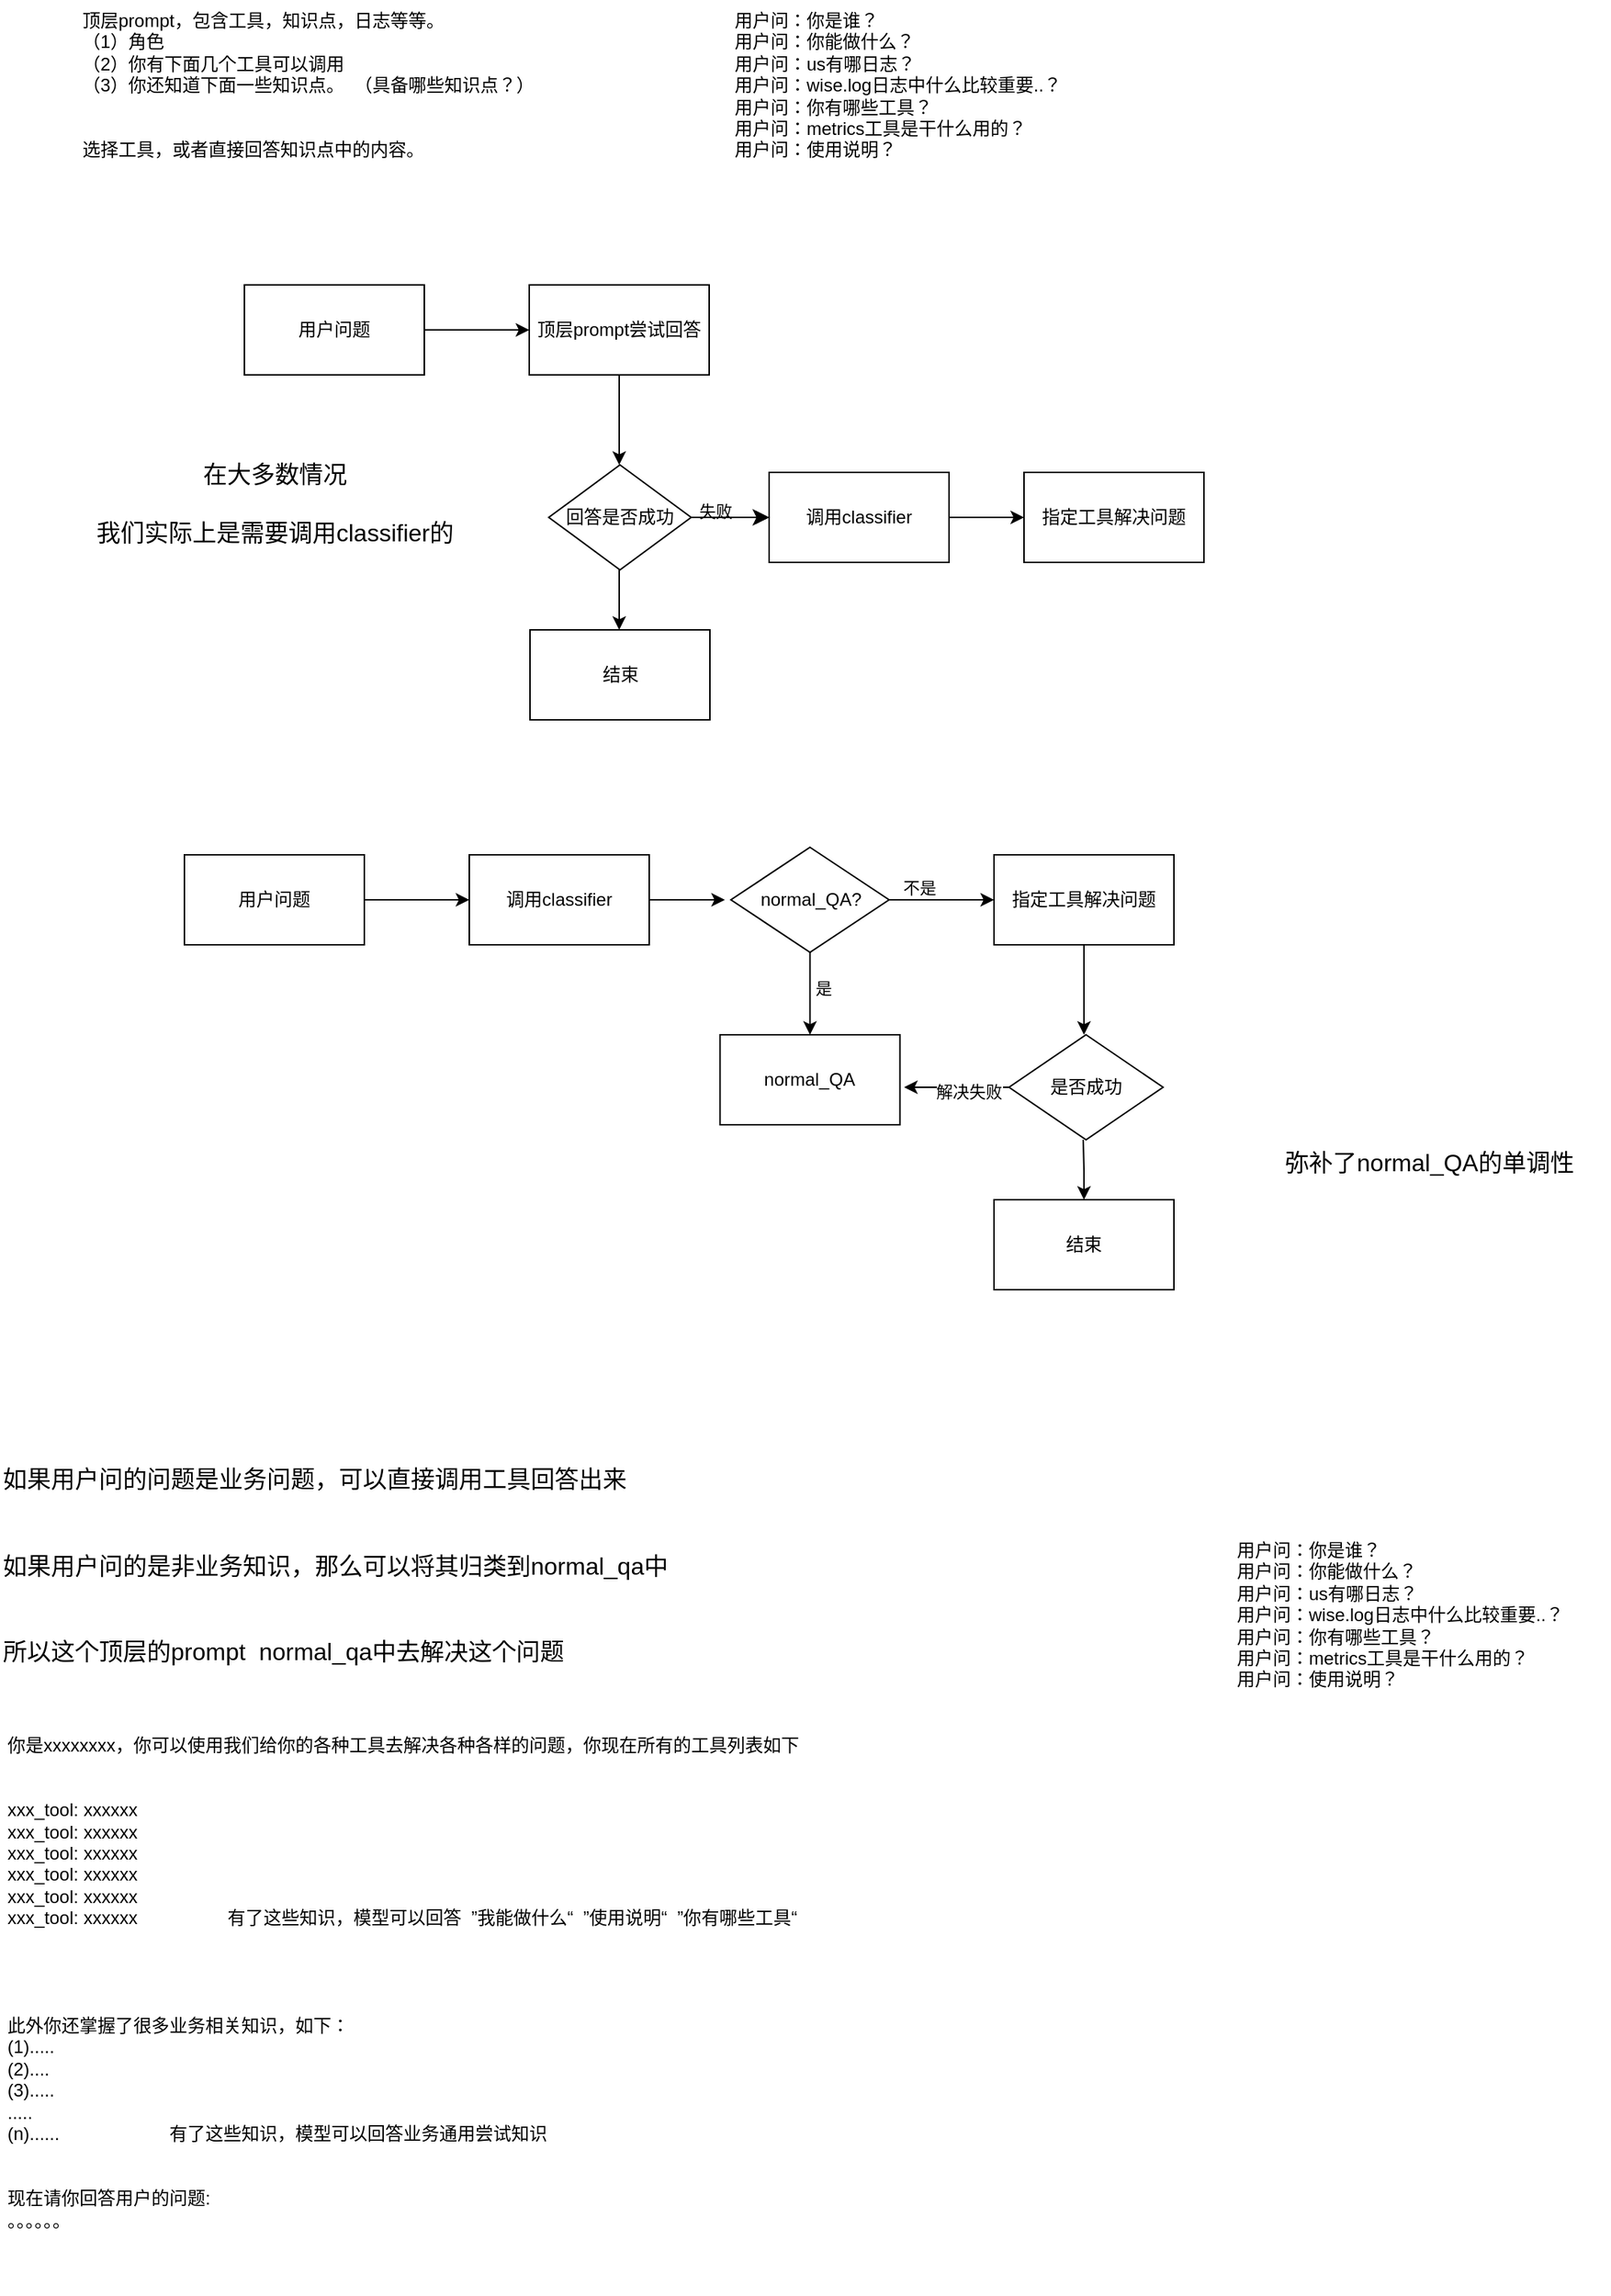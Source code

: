 <mxfile version="22.1.7" type="github">
  <diagram name="第 1 页" id="J4uYZf8pRWPRZiSCUUQ6">
    <mxGraphModel dx="4893" dy="5504" grid="1" gridSize="10" guides="1" tooltips="1" connect="1" arrows="1" fold="1" page="1" pageScale="1" pageWidth="3300" pageHeight="4681" math="0" shadow="0">
      <root>
        <mxCell id="0" />
        <mxCell id="1" parent="0" />
        <mxCell id="xapJVbtJsIF2dAJFyz2N-1" value="顶层prompt，包含工具，知识点，日志等等。&#xa;（1）角色&#xa;（2）你有下面几个工具可以调用&#xa;（3）你还知道下面一些知识点。  （具备哪些知识点？）&#xa;&#xa;&#xa;选择工具，或者直接回答知识点中的内容。" style="text;whiteSpace=wrap;" vertex="1" parent="1">
          <mxGeometry x="-630" y="-660" width="330" height="120" as="geometry" />
        </mxCell>
        <mxCell id="xapJVbtJsIF2dAJFyz2N-5" value="" style="edgeStyle=orthogonalEdgeStyle;rounded=0;orthogonalLoop=1;jettySize=auto;html=1;" edge="1" parent="1" source="xapJVbtJsIF2dAJFyz2N-2">
          <mxGeometry relative="1" as="geometry">
            <mxPoint x="-330" y="-440" as="targetPoint" />
          </mxGeometry>
        </mxCell>
        <mxCell id="xapJVbtJsIF2dAJFyz2N-2" value="用户问题" style="rounded=0;whiteSpace=wrap;html=1;" vertex="1" parent="1">
          <mxGeometry x="-520" y="-470" width="120" height="60" as="geometry" />
        </mxCell>
        <mxCell id="xapJVbtJsIF2dAJFyz2N-7" style="edgeStyle=orthogonalEdgeStyle;rounded=0;orthogonalLoop=1;jettySize=auto;html=1;" edge="1" parent="1">
          <mxGeometry relative="1" as="geometry">
            <mxPoint x="-270" y="-350" as="targetPoint" />
            <mxPoint x="-270" y="-410" as="sourcePoint" />
          </mxGeometry>
        </mxCell>
        <mxCell id="xapJVbtJsIF2dAJFyz2N-6" value="顶层prompt尝试回答" style="rounded=0;whiteSpace=wrap;html=1;" vertex="1" parent="1">
          <mxGeometry x="-330" y="-470" width="120" height="60" as="geometry" />
        </mxCell>
        <mxCell id="xapJVbtJsIF2dAJFyz2N-10" style="edgeStyle=orthogonalEdgeStyle;rounded=0;orthogonalLoop=1;jettySize=auto;html=1;" edge="1" parent="1" source="xapJVbtJsIF2dAJFyz2N-9">
          <mxGeometry relative="1" as="geometry">
            <mxPoint x="-270" y="-240" as="targetPoint" />
          </mxGeometry>
        </mxCell>
        <mxCell id="xapJVbtJsIF2dAJFyz2N-13" style="edgeStyle=orthogonalEdgeStyle;rounded=0;orthogonalLoop=1;jettySize=auto;html=1;exitX=1;exitY=0.5;exitDx=0;exitDy=0;" edge="1" parent="1" source="xapJVbtJsIF2dAJFyz2N-9">
          <mxGeometry relative="1" as="geometry">
            <mxPoint x="-170" y="-315" as="targetPoint" />
          </mxGeometry>
        </mxCell>
        <mxCell id="xapJVbtJsIF2dAJFyz2N-18" value="失败" style="edgeLabel;html=1;align=center;verticalAlign=middle;resizable=0;points=[];" vertex="1" connectable="0" parent="xapJVbtJsIF2dAJFyz2N-13">
          <mxGeometry x="-0.391" y="4" relative="1" as="geometry">
            <mxPoint as="offset" />
          </mxGeometry>
        </mxCell>
        <mxCell id="xapJVbtJsIF2dAJFyz2N-66" value="" style="edgeStyle=none;curved=1;rounded=0;orthogonalLoop=1;jettySize=auto;html=1;fontSize=12;startSize=8;endSize=8;" edge="1" parent="1" source="xapJVbtJsIF2dAJFyz2N-9" target="xapJVbtJsIF2dAJFyz2N-14">
          <mxGeometry relative="1" as="geometry" />
        </mxCell>
        <mxCell id="xapJVbtJsIF2dAJFyz2N-9" value="回答是否成功" style="rhombus;whiteSpace=wrap;html=1;" vertex="1" parent="1">
          <mxGeometry x="-317" y="-350" width="95" height="70" as="geometry" />
        </mxCell>
        <mxCell id="xapJVbtJsIF2dAJFyz2N-11" value="结束" style="rounded=0;whiteSpace=wrap;html=1;" vertex="1" parent="1">
          <mxGeometry x="-329.5" y="-240" width="120" height="60" as="geometry" />
        </mxCell>
        <mxCell id="xapJVbtJsIF2dAJFyz2N-16" style="edgeStyle=orthogonalEdgeStyle;rounded=0;orthogonalLoop=1;jettySize=auto;html=1;" edge="1" parent="1" source="xapJVbtJsIF2dAJFyz2N-14">
          <mxGeometry relative="1" as="geometry">
            <mxPoint y="-315" as="targetPoint" />
          </mxGeometry>
        </mxCell>
        <mxCell id="xapJVbtJsIF2dAJFyz2N-14" value="调用classifier" style="rounded=0;whiteSpace=wrap;html=1;" vertex="1" parent="1">
          <mxGeometry x="-170" y="-345" width="120" height="60" as="geometry" />
        </mxCell>
        <mxCell id="xapJVbtJsIF2dAJFyz2N-17" value="指定工具解决问题" style="rounded=0;whiteSpace=wrap;html=1;" vertex="1" parent="1">
          <mxGeometry y="-345" width="120" height="60" as="geometry" />
        </mxCell>
        <mxCell id="xapJVbtJsIF2dAJFyz2N-19" value="用户问：你是谁？&#xa;用户问：你能做什么？&#xa;用户问：us有哪日志？&#xa;用户问：wise.log日志中什么比较重要..？&#xa;用户问：你有哪些工具？&#xa;用户问：metrics工具是干什么用的？&#xa;用户问：使用说明？" style="text;whiteSpace=wrap;" vertex="1" parent="1">
          <mxGeometry x="-195.5" y="-660" width="250" height="120" as="geometry" />
        </mxCell>
        <mxCell id="xapJVbtJsIF2dAJFyz2N-21" value="" style="edgeStyle=orthogonalEdgeStyle;rounded=0;orthogonalLoop=1;jettySize=auto;html=1;" edge="1" parent="1" source="xapJVbtJsIF2dAJFyz2N-22">
          <mxGeometry relative="1" as="geometry">
            <mxPoint x="-370" y="-60" as="targetPoint" />
          </mxGeometry>
        </mxCell>
        <mxCell id="xapJVbtJsIF2dAJFyz2N-22" value="用户问题" style="rounded=0;whiteSpace=wrap;html=1;" vertex="1" parent="1">
          <mxGeometry x="-560" y="-90" width="120" height="60" as="geometry" />
        </mxCell>
        <mxCell id="xapJVbtJsIF2dAJFyz2N-24" value="调用classifier" style="rounded=0;whiteSpace=wrap;html=1;" vertex="1" parent="1">
          <mxGeometry x="-370" y="-90" width="120" height="60" as="geometry" />
        </mxCell>
        <mxCell id="xapJVbtJsIF2dAJFyz2N-31" style="edgeStyle=orthogonalEdgeStyle;rounded=0;orthogonalLoop=1;jettySize=auto;html=1;" edge="1" parent="1">
          <mxGeometry relative="1" as="geometry">
            <mxPoint x="-199.5" y="-60" as="targetPoint" />
            <mxPoint x="-249.5" y="-60" as="sourcePoint" />
          </mxGeometry>
        </mxCell>
        <mxCell id="xapJVbtJsIF2dAJFyz2N-32" value="normal_QA" style="rounded=0;whiteSpace=wrap;html=1;" vertex="1" parent="1">
          <mxGeometry x="-202.75" y="30" width="120" height="60" as="geometry" />
        </mxCell>
        <mxCell id="xapJVbtJsIF2dAJFyz2N-52" style="edgeStyle=orthogonalEdgeStyle;rounded=0;orthogonalLoop=1;jettySize=auto;html=1;" edge="1" parent="1" source="xapJVbtJsIF2dAJFyz2N-33">
          <mxGeometry relative="1" as="geometry">
            <mxPoint x="40" y="30" as="targetPoint" />
          </mxGeometry>
        </mxCell>
        <mxCell id="xapJVbtJsIF2dAJFyz2N-33" value="指定工具解决问题" style="rounded=0;whiteSpace=wrap;html=1;" vertex="1" parent="1">
          <mxGeometry x="-20" y="-90" width="120" height="60" as="geometry" />
        </mxCell>
        <mxCell id="xapJVbtJsIF2dAJFyz2N-35" style="edgeStyle=orthogonalEdgeStyle;rounded=0;orthogonalLoop=1;jettySize=auto;html=1;" edge="1" parent="1" source="xapJVbtJsIF2dAJFyz2N-34">
          <mxGeometry relative="1" as="geometry">
            <mxPoint x="-20" y="-60" as="targetPoint" />
          </mxGeometry>
        </mxCell>
        <mxCell id="xapJVbtJsIF2dAJFyz2N-37" value="不是" style="edgeLabel;html=1;align=center;verticalAlign=middle;resizable=0;points=[];" vertex="1" connectable="0" parent="xapJVbtJsIF2dAJFyz2N-35">
          <mxGeometry x="-0.433" y="8" relative="1" as="geometry">
            <mxPoint as="offset" />
          </mxGeometry>
        </mxCell>
        <mxCell id="xapJVbtJsIF2dAJFyz2N-36" style="edgeStyle=orthogonalEdgeStyle;rounded=0;orthogonalLoop=1;jettySize=auto;html=1;" edge="1" parent="1" source="xapJVbtJsIF2dAJFyz2N-34">
          <mxGeometry relative="1" as="geometry">
            <mxPoint x="-142.75" y="30" as="targetPoint" />
          </mxGeometry>
        </mxCell>
        <mxCell id="xapJVbtJsIF2dAJFyz2N-38" value="是" style="edgeLabel;html=1;align=center;verticalAlign=middle;resizable=0;points=[];" vertex="1" connectable="0" parent="xapJVbtJsIF2dAJFyz2N-36">
          <mxGeometry x="-0.135" y="8" relative="1" as="geometry">
            <mxPoint as="offset" />
          </mxGeometry>
        </mxCell>
        <mxCell id="xapJVbtJsIF2dAJFyz2N-34" value="normal_QA?" style="rhombus;whiteSpace=wrap;html=1;" vertex="1" parent="1">
          <mxGeometry x="-195.5" y="-95" width="105.5" height="70" as="geometry" />
        </mxCell>
        <mxCell id="xapJVbtJsIF2dAJFyz2N-42" value="用户问：你是谁？&#xa;用户问：你能做什么？&#xa;用户问：us有哪日志？&#xa;用户问：wise.log日志中什么比较重要..？&#xa;用户问：你有哪些工具？&#xa;用户问：metrics工具是干什么用的？&#xa;用户问：使用说明？" style="text;whiteSpace=wrap;" vertex="1" parent="1">
          <mxGeometry x="140" y="360" width="250" height="120" as="geometry" />
        </mxCell>
        <mxCell id="xapJVbtJsIF2dAJFyz2N-48" value="结束" style="rounded=0;whiteSpace=wrap;html=1;" vertex="1" parent="1">
          <mxGeometry x="-20" y="140" width="120" height="60" as="geometry" />
        </mxCell>
        <mxCell id="xapJVbtJsIF2dAJFyz2N-60" style="edgeStyle=orthogonalEdgeStyle;rounded=0;orthogonalLoop=1;jettySize=auto;html=1;" edge="1" parent="1" source="xapJVbtJsIF2dAJFyz2N-57">
          <mxGeometry relative="1" as="geometry">
            <mxPoint x="-80" y="65" as="targetPoint" />
          </mxGeometry>
        </mxCell>
        <mxCell id="xapJVbtJsIF2dAJFyz2N-61" value="解决失败" style="edgeLabel;html=1;align=center;verticalAlign=middle;resizable=0;points=[];" vertex="1" connectable="0" parent="xapJVbtJsIF2dAJFyz2N-60">
          <mxGeometry x="-0.234" y="3" relative="1" as="geometry">
            <mxPoint as="offset" />
          </mxGeometry>
        </mxCell>
        <mxCell id="xapJVbtJsIF2dAJFyz2N-57" value="是否成功" style="rhombus;whiteSpace=wrap;html=1;" vertex="1" parent="1">
          <mxGeometry x="-10" y="30" width="102.75" height="70" as="geometry" />
        </mxCell>
        <mxCell id="xapJVbtJsIF2dAJFyz2N-58" style="edgeStyle=orthogonalEdgeStyle;rounded=0;orthogonalLoop=1;jettySize=auto;html=1;" edge="1" parent="1">
          <mxGeometry relative="1" as="geometry">
            <mxPoint x="40" y="140" as="targetPoint" />
            <mxPoint x="39.5" y="100" as="sourcePoint" />
          </mxGeometry>
        </mxCell>
        <mxCell id="xapJVbtJsIF2dAJFyz2N-62" value="你是xxxxxxxx，你可以使用我们给你的各种工具去解决各种各样的问题，你现在所有的工具列表如下&#xa;&#xa;&#xa;xxx_tool: xxxxxx&#xa;xxx_tool: xxxxxx&#xa;xxx_tool: xxxxxx&#xa;xxx_tool: xxxxxx&#xa;xxx_tool: xxxxxx&#xa;xxx_tool: xxxxxx                  有了这些知识，模型可以回答  ”我能做什么“  ”使用说明“  ”你有哪些工具“ &#xa;&#xa;&#xa;&#xa;&#xa;此外你还掌握了很多业务相关知识，如下：&#xa;(1).....&#xa;(2)....&#xa;(3).....&#xa;.....&#xa;(n)......                      有了这些知识，模型可以回答业务通用尝试知识&#xa;&#xa;&#xa;现在请你回答用户的问题:&#xa;。。。。。。" style="text;whiteSpace=wrap;" vertex="1" parent="1">
          <mxGeometry x="-680" y="490" width="560" height="380" as="geometry" />
        </mxCell>
        <mxCell id="xapJVbtJsIF2dAJFyz2N-63" value="如果用户问的问题是业务问题，可以直接调用工具回答出来&#xa;&#xa;&#xa;如果用户问的是非业务知识，那么可以将其归类到normal_qa中&#xa;&#xa;&#xa;所以这个顶层的prompt  normal_qa中去解决这个问题" style="text;whiteSpace=wrap;fontSize=16;" vertex="1" parent="1">
          <mxGeometry x="-682.75" y="310" width="480" height="150" as="geometry" />
        </mxCell>
        <mxCell id="xapJVbtJsIF2dAJFyz2N-64" value="在大多数情况&lt;br&gt;&lt;br&gt;我们实际上是需要调用classifier的&lt;br&gt;&lt;br&gt;" style="text;html=1;align=center;verticalAlign=middle;resizable=0;points=[];autosize=1;strokeColor=none;fillColor=none;fontSize=16;" vertex="1" parent="1">
          <mxGeometry x="-630" y="-360" width="260" height="90" as="geometry" />
        </mxCell>
        <mxCell id="xapJVbtJsIF2dAJFyz2N-65" value="弥补了normal_QA的单调性" style="text;html=1;align=center;verticalAlign=middle;resizable=0;points=[];autosize=1;strokeColor=none;fillColor=none;fontSize=16;" vertex="1" parent="1">
          <mxGeometry x="160" y="100" width="220" height="30" as="geometry" />
        </mxCell>
      </root>
    </mxGraphModel>
  </diagram>
</mxfile>
